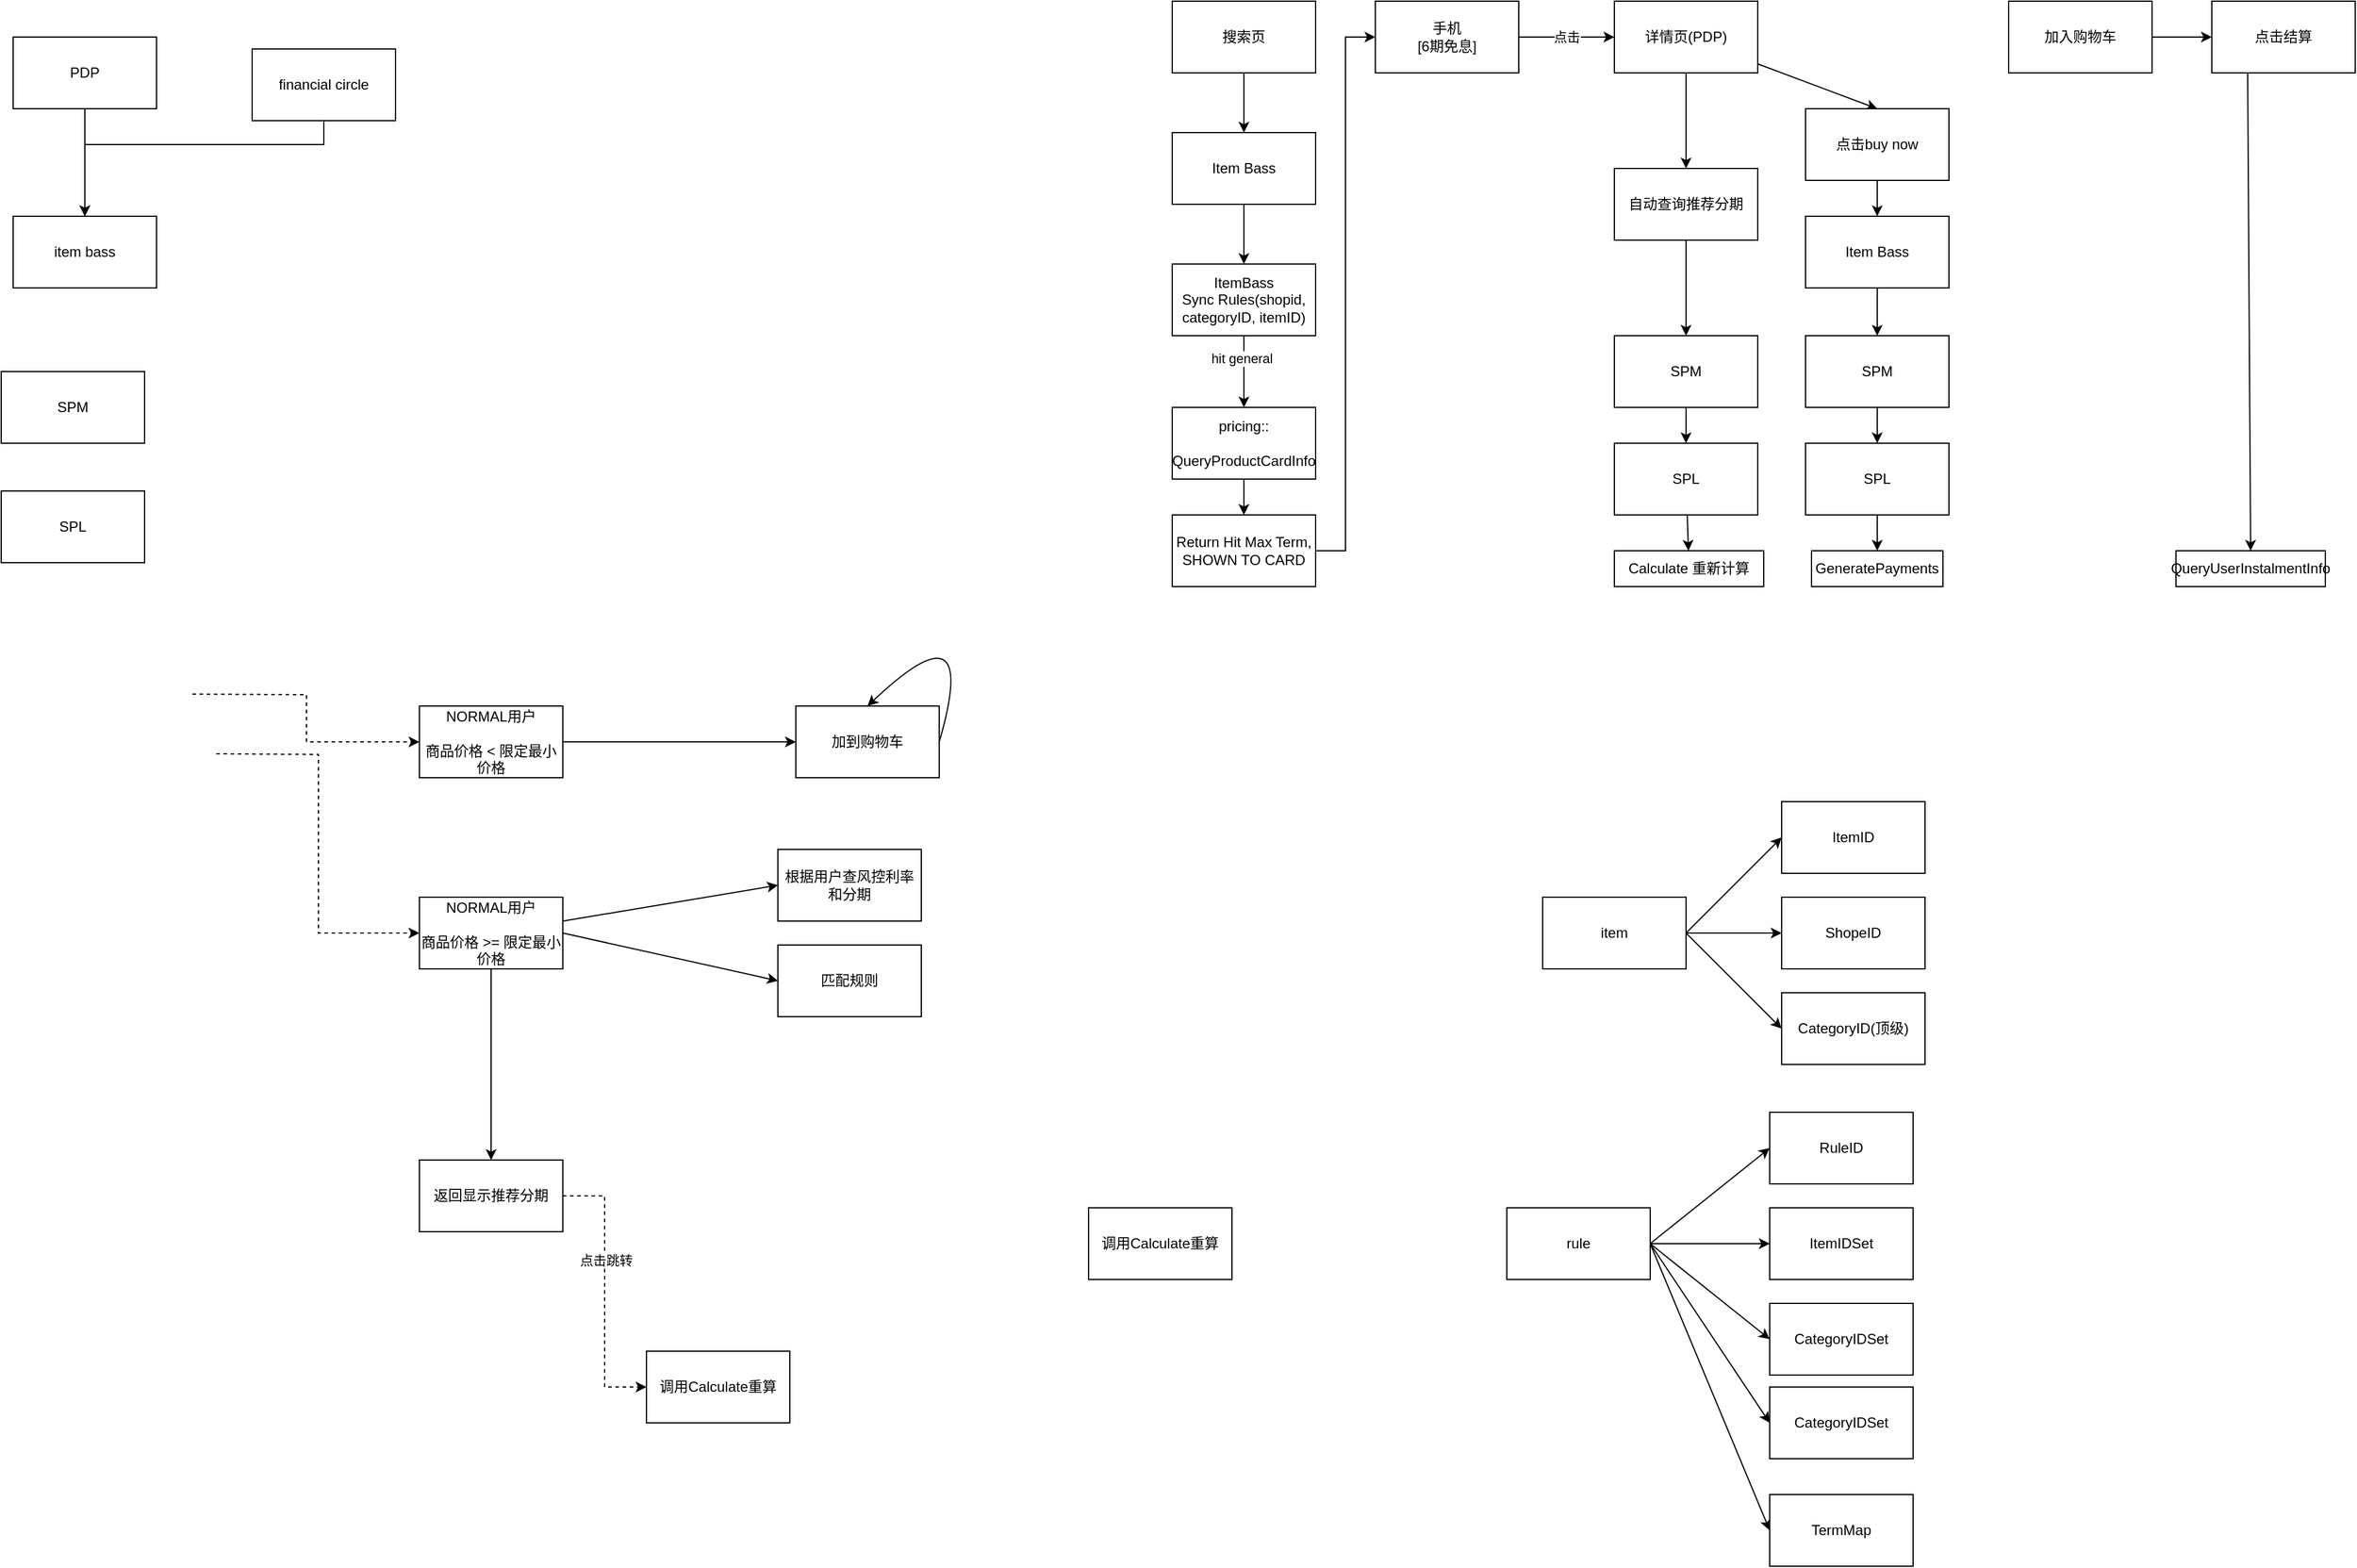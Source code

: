 <mxfile version="16.0.3" type="github">
  <diagram id="qffT36ghJf8w43PBpfuD" name="Page-1">
    <mxGraphModel dx="1985" dy="691" grid="1" gridSize="10" guides="1" tooltips="1" connect="1" arrows="1" fold="1" page="1" pageScale="1" pageWidth="850" pageHeight="1100" math="0" shadow="0">
      <root>
        <mxCell id="0" />
        <mxCell id="1" parent="0" />
        <mxCell id="V-UfMb08Sihv8kzXOCyC-6" style="edgeStyle=orthogonalEdgeStyle;rounded=0;orthogonalLoop=1;jettySize=auto;html=1;entryX=0.5;entryY=0;entryDx=0;entryDy=0;" edge="1" parent="1" source="V-UfMb08Sihv8kzXOCyC-1" target="V-UfMb08Sihv8kzXOCyC-2">
          <mxGeometry relative="1" as="geometry" />
        </mxCell>
        <mxCell id="V-UfMb08Sihv8kzXOCyC-1" value="PDP" style="rounded=0;whiteSpace=wrap;html=1;" vertex="1" parent="1">
          <mxGeometry x="-350" y="250" width="120" height="60" as="geometry" />
        </mxCell>
        <mxCell id="V-UfMb08Sihv8kzXOCyC-2" value="item bass" style="rounded=0;whiteSpace=wrap;html=1;" vertex="1" parent="1">
          <mxGeometry x="-350" y="400" width="120" height="60" as="geometry" />
        </mxCell>
        <mxCell id="V-UfMb08Sihv8kzXOCyC-3" value="SPM" style="rounded=0;whiteSpace=wrap;html=1;" vertex="1" parent="1">
          <mxGeometry x="-360" y="530" width="120" height="60" as="geometry" />
        </mxCell>
        <mxCell id="V-UfMb08Sihv8kzXOCyC-4" value="SPL" style="rounded=0;whiteSpace=wrap;html=1;" vertex="1" parent="1">
          <mxGeometry x="-360" y="630" width="120" height="60" as="geometry" />
        </mxCell>
        <mxCell id="V-UfMb08Sihv8kzXOCyC-7" style="edgeStyle=orthogonalEdgeStyle;rounded=0;orthogonalLoop=1;jettySize=auto;html=1;entryX=0.5;entryY=0;entryDx=0;entryDy=0;" edge="1" parent="1" source="V-UfMb08Sihv8kzXOCyC-5" target="V-UfMb08Sihv8kzXOCyC-2">
          <mxGeometry relative="1" as="geometry">
            <Array as="points">
              <mxPoint x="-90" y="340" />
              <mxPoint x="-290" y="340" />
            </Array>
          </mxGeometry>
        </mxCell>
        <mxCell id="V-UfMb08Sihv8kzXOCyC-5" value="financial circle" style="rounded=0;whiteSpace=wrap;html=1;" vertex="1" parent="1">
          <mxGeometry x="-150" y="260" width="120" height="60" as="geometry" />
        </mxCell>
        <mxCell id="V-UfMb08Sihv8kzXOCyC-8" value="加到购物车" style="rounded=0;whiteSpace=wrap;html=1;" vertex="1" parent="1">
          <mxGeometry x="305" y="810" width="120" height="60" as="geometry" />
        </mxCell>
        <mxCell id="V-UfMb08Sihv8kzXOCyC-9" value="" style="endArrow=classic;html=1;rounded=0;entryX=0;entryY=0.5;entryDx=0;entryDy=0;exitX=1;exitY=0.5;exitDx=0;exitDy=0;" edge="1" parent="1" source="V-UfMb08Sihv8kzXOCyC-10" target="V-UfMb08Sihv8kzXOCyC-8">
          <mxGeometry width="50" height="50" relative="1" as="geometry">
            <mxPoint x="170" y="840" as="sourcePoint" />
            <mxPoint x="150" y="800" as="targetPoint" />
          </mxGeometry>
        </mxCell>
        <mxCell id="V-UfMb08Sihv8kzXOCyC-23" style="edgeStyle=orthogonalEdgeStyle;rounded=0;orthogonalLoop=1;jettySize=auto;html=1;entryX=0;entryY=0.5;entryDx=0;entryDy=0;dashed=1;" edge="1" parent="1" target="V-UfMb08Sihv8kzXOCyC-12">
          <mxGeometry relative="1" as="geometry">
            <mxPoint x="-180" y="850" as="sourcePoint" />
          </mxGeometry>
        </mxCell>
        <mxCell id="V-UfMb08Sihv8kzXOCyC-24" style="edgeStyle=orthogonalEdgeStyle;rounded=0;orthogonalLoop=1;jettySize=auto;html=1;dashed=1;entryX=0;entryY=0.5;entryDx=0;entryDy=0;" edge="1" parent="1" target="V-UfMb08Sihv8kzXOCyC-10">
          <mxGeometry relative="1" as="geometry">
            <mxPoint x="-150" y="760" as="targetPoint" />
            <mxPoint x="-200" y="800" as="sourcePoint" />
          </mxGeometry>
        </mxCell>
        <mxCell id="V-UfMb08Sihv8kzXOCyC-10" value="NORMAL用户&lt;br&gt;&lt;br&gt;商品价格 &amp;lt; 限定最小价格" style="rounded=0;whiteSpace=wrap;html=1;" vertex="1" parent="1">
          <mxGeometry x="-10" y="810" width="120" height="60" as="geometry" />
        </mxCell>
        <mxCell id="V-UfMb08Sihv8kzXOCyC-11" value="" style="endArrow=classic;html=1;rounded=0;exitX=1;exitY=0.5;exitDx=0;exitDy=0;edgeStyle=orthogonalEdgeStyle;curved=1;entryX=0.5;entryY=0;entryDx=0;entryDy=0;" edge="1" parent="1" source="V-UfMb08Sihv8kzXOCyC-8" target="V-UfMb08Sihv8kzXOCyC-8">
          <mxGeometry width="50" height="50" relative="1" as="geometry">
            <mxPoint x="540" y="850" as="sourcePoint" />
            <mxPoint x="460" y="720" as="targetPoint" />
            <Array as="points">
              <mxPoint x="460" y="720" />
            </Array>
          </mxGeometry>
        </mxCell>
        <mxCell id="V-UfMb08Sihv8kzXOCyC-13" style="rounded=0;orthogonalLoop=1;jettySize=auto;html=1;entryX=0;entryY=0.5;entryDx=0;entryDy=0;" edge="1" parent="1" source="V-UfMb08Sihv8kzXOCyC-12" target="V-UfMb08Sihv8kzXOCyC-14">
          <mxGeometry relative="1" as="geometry">
            <mxPoint x="260" y="960" as="targetPoint" />
          </mxGeometry>
        </mxCell>
        <mxCell id="V-UfMb08Sihv8kzXOCyC-18" style="edgeStyle=orthogonalEdgeStyle;curved=1;rounded=0;orthogonalLoop=1;jettySize=auto;html=1;entryX=0.5;entryY=0;entryDx=0;entryDy=0;" edge="1" parent="1" source="V-UfMb08Sihv8kzXOCyC-12" target="V-UfMb08Sihv8kzXOCyC-17">
          <mxGeometry relative="1" as="geometry" />
        </mxCell>
        <mxCell id="V-UfMb08Sihv8kzXOCyC-12" value="NORMAL用户&lt;br&gt;&lt;br&gt;商品价格 &amp;gt;= 限定最小价格" style="rounded=0;whiteSpace=wrap;html=1;" vertex="1" parent="1">
          <mxGeometry x="-10" y="970" width="120" height="60" as="geometry" />
        </mxCell>
        <mxCell id="V-UfMb08Sihv8kzXOCyC-14" value="根据用户查风控利率和分期" style="rounded=0;whiteSpace=wrap;html=1;" vertex="1" parent="1">
          <mxGeometry x="290" y="930" width="120" height="60" as="geometry" />
        </mxCell>
        <mxCell id="V-UfMb08Sihv8kzXOCyC-15" value="匹配规则" style="rounded=0;whiteSpace=wrap;html=1;" vertex="1" parent="1">
          <mxGeometry x="290" y="1010" width="120" height="60" as="geometry" />
        </mxCell>
        <mxCell id="V-UfMb08Sihv8kzXOCyC-16" style="rounded=0;orthogonalLoop=1;jettySize=auto;html=1;entryX=0;entryY=0.5;entryDx=0;entryDy=0;exitX=1;exitY=0.5;exitDx=0;exitDy=0;" edge="1" parent="1" source="V-UfMb08Sihv8kzXOCyC-12" target="V-UfMb08Sihv8kzXOCyC-15">
          <mxGeometry relative="1" as="geometry">
            <mxPoint x="300" y="970" as="targetPoint" />
            <mxPoint x="130" y="970" as="sourcePoint" />
          </mxGeometry>
        </mxCell>
        <mxCell id="V-UfMb08Sihv8kzXOCyC-20" style="edgeStyle=orthogonalEdgeStyle;rounded=0;orthogonalLoop=1;jettySize=auto;html=1;entryX=0;entryY=0.5;entryDx=0;entryDy=0;dashed=1;" edge="1" parent="1" source="V-UfMb08Sihv8kzXOCyC-17" target="V-UfMb08Sihv8kzXOCyC-19">
          <mxGeometry relative="1" as="geometry" />
        </mxCell>
        <mxCell id="V-UfMb08Sihv8kzXOCyC-21" value="点击跳转" style="edgeLabel;html=1;align=center;verticalAlign=middle;resizable=0;points=[];" vertex="1" connectable="0" parent="V-UfMb08Sihv8kzXOCyC-20">
          <mxGeometry x="-0.232" y="1" relative="1" as="geometry">
            <mxPoint as="offset" />
          </mxGeometry>
        </mxCell>
        <mxCell id="V-UfMb08Sihv8kzXOCyC-17" value="返回显示推荐分期" style="rounded=0;whiteSpace=wrap;html=1;" vertex="1" parent="1">
          <mxGeometry x="-10" y="1190" width="120" height="60" as="geometry" />
        </mxCell>
        <mxCell id="V-UfMb08Sihv8kzXOCyC-19" value="调用Calculate重算" style="rounded=0;whiteSpace=wrap;html=1;" vertex="1" parent="1">
          <mxGeometry x="180" y="1350" width="120" height="60" as="geometry" />
        </mxCell>
        <mxCell id="V-UfMb08Sihv8kzXOCyC-22" value="调用Calculate重算" style="rounded=0;whiteSpace=wrap;html=1;" vertex="1" parent="1">
          <mxGeometry x="550" y="1230" width="120" height="60" as="geometry" />
        </mxCell>
        <mxCell id="V-UfMb08Sihv8kzXOCyC-26" style="edgeStyle=orthogonalEdgeStyle;rounded=0;orthogonalLoop=1;jettySize=auto;html=1;entryX=0.5;entryY=0;entryDx=0;entryDy=0;" edge="1" parent="1" source="V-UfMb08Sihv8kzXOCyC-25" target="V-UfMb08Sihv8kzXOCyC-27">
          <mxGeometry relative="1" as="geometry">
            <mxPoint x="680" y="400" as="targetPoint" />
          </mxGeometry>
        </mxCell>
        <mxCell id="V-UfMb08Sihv8kzXOCyC-25" value="搜索页" style="rounded=0;whiteSpace=wrap;html=1;" vertex="1" parent="1">
          <mxGeometry x="620" y="220" width="120" height="60" as="geometry" />
        </mxCell>
        <mxCell id="V-UfMb08Sihv8kzXOCyC-29" style="edgeStyle=orthogonalEdgeStyle;rounded=0;orthogonalLoop=1;jettySize=auto;html=1;entryX=0.5;entryY=0;entryDx=0;entryDy=0;" edge="1" parent="1" source="V-UfMb08Sihv8kzXOCyC-27" target="V-UfMb08Sihv8kzXOCyC-28">
          <mxGeometry relative="1" as="geometry" />
        </mxCell>
        <mxCell id="V-UfMb08Sihv8kzXOCyC-27" value="Item Bass" style="rounded=0;whiteSpace=wrap;html=1;" vertex="1" parent="1">
          <mxGeometry x="620" y="330" width="120" height="60" as="geometry" />
        </mxCell>
        <mxCell id="V-UfMb08Sihv8kzXOCyC-31" style="edgeStyle=orthogonalEdgeStyle;rounded=0;orthogonalLoop=1;jettySize=auto;html=1;entryX=0.5;entryY=0;entryDx=0;entryDy=0;" edge="1" parent="1" source="V-UfMb08Sihv8kzXOCyC-28" target="V-UfMb08Sihv8kzXOCyC-30">
          <mxGeometry relative="1" as="geometry" />
        </mxCell>
        <mxCell id="V-UfMb08Sihv8kzXOCyC-36" value="hit general" style="edgeLabel;html=1;align=center;verticalAlign=middle;resizable=0;points=[];" vertex="1" connectable="0" parent="V-UfMb08Sihv8kzXOCyC-31">
          <mxGeometry x="-0.367" y="-2" relative="1" as="geometry">
            <mxPoint as="offset" />
          </mxGeometry>
        </mxCell>
        <mxCell id="V-UfMb08Sihv8kzXOCyC-28" value="ItemBass &lt;br&gt;Sync Rules(shopid, categoryID, itemID)" style="rounded=0;whiteSpace=wrap;html=1;" vertex="1" parent="1">
          <mxGeometry x="620" y="440" width="120" height="60" as="geometry" />
        </mxCell>
        <mxCell id="V-UfMb08Sihv8kzXOCyC-32" style="edgeStyle=orthogonalEdgeStyle;rounded=0;orthogonalLoop=1;jettySize=auto;html=1;entryX=0;entryY=0.5;entryDx=0;entryDy=0;exitX=1;exitY=0.5;exitDx=0;exitDy=0;" edge="1" parent="1" source="V-UfMb08Sihv8kzXOCyC-37" target="V-UfMb08Sihv8kzXOCyC-46">
          <mxGeometry relative="1" as="geometry">
            <mxPoint x="870" y="280" as="targetPoint" />
          </mxGeometry>
        </mxCell>
        <mxCell id="V-UfMb08Sihv8kzXOCyC-38" style="edgeStyle=orthogonalEdgeStyle;rounded=0;orthogonalLoop=1;jettySize=auto;html=1;entryX=0.5;entryY=0;entryDx=0;entryDy=0;" edge="1" parent="1" source="V-UfMb08Sihv8kzXOCyC-30" target="V-UfMb08Sihv8kzXOCyC-37">
          <mxGeometry relative="1" as="geometry" />
        </mxCell>
        <mxCell id="V-UfMb08Sihv8kzXOCyC-30" value="pricing::&lt;br&gt;&lt;br&gt;QueryProductCardInfo" style="rounded=0;whiteSpace=wrap;html=1;" vertex="1" parent="1">
          <mxGeometry x="620" y="560" width="120" height="60" as="geometry" />
        </mxCell>
        <mxCell id="V-UfMb08Sihv8kzXOCyC-65" style="edgeStyle=none;rounded=0;orthogonalLoop=1;jettySize=auto;html=1;entryX=0.5;entryY=0;entryDx=0;entryDy=0;" edge="1" parent="1" source="V-UfMb08Sihv8kzXOCyC-33" target="V-UfMb08Sihv8kzXOCyC-66">
          <mxGeometry relative="1" as="geometry">
            <mxPoint x="1140" y="320" as="targetPoint" />
          </mxGeometry>
        </mxCell>
        <mxCell id="V-UfMb08Sihv8kzXOCyC-70" style="edgeStyle=none;rounded=0;orthogonalLoop=1;jettySize=auto;html=1;entryX=0.5;entryY=0;entryDx=0;entryDy=0;" edge="1" parent="1" source="V-UfMb08Sihv8kzXOCyC-33" target="V-UfMb08Sihv8kzXOCyC-71">
          <mxGeometry relative="1" as="geometry">
            <mxPoint x="1030" y="360" as="targetPoint" />
          </mxGeometry>
        </mxCell>
        <mxCell id="V-UfMb08Sihv8kzXOCyC-33" value="详情页(PDP)" style="rounded=0;whiteSpace=wrap;html=1;" vertex="1" parent="1">
          <mxGeometry x="990" y="220" width="120" height="60" as="geometry" />
        </mxCell>
        <mxCell id="V-UfMb08Sihv8kzXOCyC-37" value="Return Hit Max Term, SHOWN TO CARD" style="rounded=0;whiteSpace=wrap;html=1;" vertex="1" parent="1">
          <mxGeometry x="620" y="650" width="120" height="60" as="geometry" />
        </mxCell>
        <mxCell id="V-UfMb08Sihv8kzXOCyC-40" style="rounded=0;orthogonalLoop=1;jettySize=auto;html=1;entryX=0;entryY=0.5;entryDx=0;entryDy=0;exitX=1;exitY=0.5;exitDx=0;exitDy=0;" edge="1" parent="1" source="V-UfMb08Sihv8kzXOCyC-39" target="V-UfMb08Sihv8kzXOCyC-41">
          <mxGeometry relative="1" as="geometry">
            <mxPoint x="1050" y="960" as="targetPoint" />
          </mxGeometry>
        </mxCell>
        <mxCell id="V-UfMb08Sihv8kzXOCyC-39" value="item" style="rounded=0;whiteSpace=wrap;html=1;" vertex="1" parent="1">
          <mxGeometry x="930" y="970" width="120" height="60" as="geometry" />
        </mxCell>
        <mxCell id="V-UfMb08Sihv8kzXOCyC-41" value="ItemID" style="rounded=0;whiteSpace=wrap;html=1;" vertex="1" parent="1">
          <mxGeometry x="1130" y="890" width="120" height="60" as="geometry" />
        </mxCell>
        <mxCell id="V-UfMb08Sihv8kzXOCyC-42" value="ShopeID" style="rounded=0;whiteSpace=wrap;html=1;" vertex="1" parent="1">
          <mxGeometry x="1130" y="970" width="120" height="60" as="geometry" />
        </mxCell>
        <mxCell id="V-UfMb08Sihv8kzXOCyC-43" value="CategoryID(顶级)" style="rounded=0;whiteSpace=wrap;html=1;" vertex="1" parent="1">
          <mxGeometry x="1130" y="1050" width="120" height="60" as="geometry" />
        </mxCell>
        <mxCell id="V-UfMb08Sihv8kzXOCyC-44" style="rounded=0;orthogonalLoop=1;jettySize=auto;html=1;entryX=0;entryY=0.5;entryDx=0;entryDy=0;exitX=1;exitY=0.5;exitDx=0;exitDy=0;" edge="1" parent="1" source="V-UfMb08Sihv8kzXOCyC-39" target="V-UfMb08Sihv8kzXOCyC-42">
          <mxGeometry relative="1" as="geometry">
            <mxPoint x="1140" y="930" as="targetPoint" />
            <mxPoint x="967.5" y="1020" as="sourcePoint" />
          </mxGeometry>
        </mxCell>
        <mxCell id="V-UfMb08Sihv8kzXOCyC-45" style="rounded=0;orthogonalLoop=1;jettySize=auto;html=1;entryX=0;entryY=0.5;entryDx=0;entryDy=0;exitX=1;exitY=0.5;exitDx=0;exitDy=0;" edge="1" parent="1" source="V-UfMb08Sihv8kzXOCyC-39" target="V-UfMb08Sihv8kzXOCyC-43">
          <mxGeometry relative="1" as="geometry">
            <mxPoint x="1140" y="1010" as="targetPoint" />
            <mxPoint x="970" y="1050" as="sourcePoint" />
          </mxGeometry>
        </mxCell>
        <mxCell id="V-UfMb08Sihv8kzXOCyC-47" value="点击" style="edgeStyle=none;rounded=0;orthogonalLoop=1;jettySize=auto;html=1;entryX=0;entryY=0.5;entryDx=0;entryDy=0;" edge="1" parent="1" source="V-UfMb08Sihv8kzXOCyC-46" target="V-UfMb08Sihv8kzXOCyC-33">
          <mxGeometry relative="1" as="geometry" />
        </mxCell>
        <mxCell id="V-UfMb08Sihv8kzXOCyC-46" value="手机&lt;br&gt;[6期免息]" style="rounded=0;whiteSpace=wrap;html=1;" vertex="1" parent="1">
          <mxGeometry x="790" y="220" width="120" height="60" as="geometry" />
        </mxCell>
        <mxCell id="V-UfMb08Sihv8kzXOCyC-50" style="edgeStyle=none;rounded=0;orthogonalLoop=1;jettySize=auto;html=1;entryX=0;entryY=0.5;entryDx=0;entryDy=0;exitX=1;exitY=0.5;exitDx=0;exitDy=0;" edge="1" parent="1" source="V-UfMb08Sihv8kzXOCyC-48" target="V-UfMb08Sihv8kzXOCyC-49">
          <mxGeometry relative="1" as="geometry" />
        </mxCell>
        <mxCell id="V-UfMb08Sihv8kzXOCyC-52" style="edgeStyle=none;rounded=0;orthogonalLoop=1;jettySize=auto;html=1;entryX=0;entryY=0.5;entryDx=0;entryDy=0;" edge="1" parent="1" source="V-UfMb08Sihv8kzXOCyC-48" target="V-UfMb08Sihv8kzXOCyC-51">
          <mxGeometry relative="1" as="geometry" />
        </mxCell>
        <mxCell id="V-UfMb08Sihv8kzXOCyC-54" style="edgeStyle=none;rounded=0;orthogonalLoop=1;jettySize=auto;html=1;entryX=0;entryY=0.5;entryDx=0;entryDy=0;exitX=1;exitY=0.5;exitDx=0;exitDy=0;" edge="1" parent="1" source="V-UfMb08Sihv8kzXOCyC-48" target="V-UfMb08Sihv8kzXOCyC-53">
          <mxGeometry relative="1" as="geometry" />
        </mxCell>
        <mxCell id="V-UfMb08Sihv8kzXOCyC-62" style="edgeStyle=none;rounded=0;orthogonalLoop=1;jettySize=auto;html=1;entryX=0;entryY=0.5;entryDx=0;entryDy=0;exitX=1;exitY=0.5;exitDx=0;exitDy=0;" edge="1" parent="1" source="V-UfMb08Sihv8kzXOCyC-48" target="V-UfMb08Sihv8kzXOCyC-61">
          <mxGeometry relative="1" as="geometry" />
        </mxCell>
        <mxCell id="V-UfMb08Sihv8kzXOCyC-64" style="edgeStyle=none;rounded=0;orthogonalLoop=1;jettySize=auto;html=1;entryX=0;entryY=0.5;entryDx=0;entryDy=0;exitX=1;exitY=0.5;exitDx=0;exitDy=0;" edge="1" parent="1" source="V-UfMb08Sihv8kzXOCyC-48" target="V-UfMb08Sihv8kzXOCyC-63">
          <mxGeometry relative="1" as="geometry" />
        </mxCell>
        <mxCell id="V-UfMb08Sihv8kzXOCyC-48" value="rule" style="rounded=0;whiteSpace=wrap;html=1;" vertex="1" parent="1">
          <mxGeometry x="900" y="1230" width="120" height="60" as="geometry" />
        </mxCell>
        <mxCell id="V-UfMb08Sihv8kzXOCyC-49" value="RuleID" style="rounded=0;whiteSpace=wrap;html=1;" vertex="1" parent="1">
          <mxGeometry x="1120" y="1150" width="120" height="60" as="geometry" />
        </mxCell>
        <mxCell id="V-UfMb08Sihv8kzXOCyC-51" value="ItemIDSet" style="rounded=0;whiteSpace=wrap;html=1;" vertex="1" parent="1">
          <mxGeometry x="1120" y="1230" width="120" height="60" as="geometry" />
        </mxCell>
        <mxCell id="V-UfMb08Sihv8kzXOCyC-53" value="TermMap" style="rounded=0;whiteSpace=wrap;html=1;" vertex="1" parent="1">
          <mxGeometry x="1120" y="1470" width="120" height="60" as="geometry" />
        </mxCell>
        <mxCell id="V-UfMb08Sihv8kzXOCyC-58" style="edgeStyle=none;rounded=0;orthogonalLoop=1;jettySize=auto;html=1;entryX=0.5;entryY=0;entryDx=0;entryDy=0;" edge="1" parent="1" source="V-UfMb08Sihv8kzXOCyC-55" target="V-UfMb08Sihv8kzXOCyC-57">
          <mxGeometry relative="1" as="geometry" />
        </mxCell>
        <mxCell id="V-UfMb08Sihv8kzXOCyC-55" value="Item Bass" style="rounded=0;whiteSpace=wrap;html=1;" vertex="1" parent="1">
          <mxGeometry x="1150" y="400" width="120" height="60" as="geometry" />
        </mxCell>
        <mxCell id="V-UfMb08Sihv8kzXOCyC-60" style="edgeStyle=none;rounded=0;orthogonalLoop=1;jettySize=auto;html=1;" edge="1" parent="1" source="V-UfMb08Sihv8kzXOCyC-57" target="V-UfMb08Sihv8kzXOCyC-59">
          <mxGeometry relative="1" as="geometry" />
        </mxCell>
        <mxCell id="V-UfMb08Sihv8kzXOCyC-57" value="SPM" style="rounded=0;whiteSpace=wrap;html=1;" vertex="1" parent="1">
          <mxGeometry x="1150" y="500" width="120" height="60" as="geometry" />
        </mxCell>
        <mxCell id="V-UfMb08Sihv8kzXOCyC-68" style="edgeStyle=none;rounded=0;orthogonalLoop=1;jettySize=auto;html=1;entryX=0.5;entryY=0;entryDx=0;entryDy=0;" edge="1" parent="1" source="V-UfMb08Sihv8kzXOCyC-59" target="V-UfMb08Sihv8kzXOCyC-69">
          <mxGeometry relative="1" as="geometry">
            <mxPoint x="1150" y="690" as="targetPoint" />
          </mxGeometry>
        </mxCell>
        <mxCell id="V-UfMb08Sihv8kzXOCyC-59" value="SPL" style="rounded=0;whiteSpace=wrap;html=1;" vertex="1" parent="1">
          <mxGeometry x="1150" y="590" width="120" height="60" as="geometry" />
        </mxCell>
        <mxCell id="V-UfMb08Sihv8kzXOCyC-61" value="CategoryIDSet" style="rounded=0;whiteSpace=wrap;html=1;" vertex="1" parent="1">
          <mxGeometry x="1120" y="1310" width="120" height="60" as="geometry" />
        </mxCell>
        <mxCell id="V-UfMb08Sihv8kzXOCyC-63" value="CategoryIDSet" style="rounded=0;whiteSpace=wrap;html=1;" vertex="1" parent="1">
          <mxGeometry x="1120" y="1380" width="120" height="60" as="geometry" />
        </mxCell>
        <mxCell id="V-UfMb08Sihv8kzXOCyC-67" style="edgeStyle=none;rounded=0;orthogonalLoop=1;jettySize=auto;html=1;entryX=0.5;entryY=0;entryDx=0;entryDy=0;" edge="1" parent="1" source="V-UfMb08Sihv8kzXOCyC-66" target="V-UfMb08Sihv8kzXOCyC-55">
          <mxGeometry relative="1" as="geometry" />
        </mxCell>
        <mxCell id="V-UfMb08Sihv8kzXOCyC-66" value="点击buy now" style="rounded=0;whiteSpace=wrap;html=1;" vertex="1" parent="1">
          <mxGeometry x="1150" y="310" width="120" height="60" as="geometry" />
        </mxCell>
        <mxCell id="V-UfMb08Sihv8kzXOCyC-69" value="GeneratePayments" style="rounded=0;whiteSpace=wrap;html=1;" vertex="1" parent="1">
          <mxGeometry x="1155" y="680" width="110" height="30" as="geometry" />
        </mxCell>
        <mxCell id="V-UfMb08Sihv8kzXOCyC-74" style="edgeStyle=none;rounded=0;orthogonalLoop=1;jettySize=auto;html=1;entryX=0.5;entryY=0;entryDx=0;entryDy=0;" edge="1" parent="1" source="V-UfMb08Sihv8kzXOCyC-71" target="V-UfMb08Sihv8kzXOCyC-75">
          <mxGeometry relative="1" as="geometry">
            <mxPoint x="1040" y="490" as="targetPoint" />
          </mxGeometry>
        </mxCell>
        <mxCell id="V-UfMb08Sihv8kzXOCyC-71" value="自动查询推荐分期" style="rounded=0;whiteSpace=wrap;html=1;" vertex="1" parent="1">
          <mxGeometry x="990" y="360" width="120" height="60" as="geometry" />
        </mxCell>
        <mxCell id="V-UfMb08Sihv8kzXOCyC-77" style="edgeStyle=none;rounded=0;orthogonalLoop=1;jettySize=auto;html=1;" edge="1" parent="1" source="V-UfMb08Sihv8kzXOCyC-72" target="V-UfMb08Sihv8kzXOCyC-81">
          <mxGeometry relative="1" as="geometry">
            <mxPoint x="1050" y="680" as="targetPoint" />
          </mxGeometry>
        </mxCell>
        <mxCell id="V-UfMb08Sihv8kzXOCyC-72" value="SPL" style="rounded=0;whiteSpace=wrap;html=1;" vertex="1" parent="1">
          <mxGeometry x="990" y="590" width="120" height="60" as="geometry" />
        </mxCell>
        <mxCell id="V-UfMb08Sihv8kzXOCyC-76" style="edgeStyle=none;rounded=0;orthogonalLoop=1;jettySize=auto;html=1;entryX=0.5;entryY=0;entryDx=0;entryDy=0;" edge="1" parent="1" source="V-UfMb08Sihv8kzXOCyC-75" target="V-UfMb08Sihv8kzXOCyC-72">
          <mxGeometry relative="1" as="geometry" />
        </mxCell>
        <mxCell id="V-UfMb08Sihv8kzXOCyC-75" value="SPM" style="rounded=0;whiteSpace=wrap;html=1;" vertex="1" parent="1">
          <mxGeometry x="990" y="500" width="120" height="60" as="geometry" />
        </mxCell>
        <mxCell id="V-UfMb08Sihv8kzXOCyC-78" value="QueryUserInstalmentInfo" style="rounded=0;whiteSpace=wrap;html=1;" vertex="1" parent="1">
          <mxGeometry x="1460" y="680" width="125" height="30" as="geometry" />
        </mxCell>
        <mxCell id="V-UfMb08Sihv8kzXOCyC-80" style="edgeStyle=none;rounded=0;orthogonalLoop=1;jettySize=auto;html=1;entryX=0.5;entryY=0;entryDx=0;entryDy=0;exitX=0.25;exitY=1;exitDx=0;exitDy=0;" edge="1" parent="1" source="V-UfMb08Sihv8kzXOCyC-79" target="V-UfMb08Sihv8kzXOCyC-78">
          <mxGeometry relative="1" as="geometry" />
        </mxCell>
        <mxCell id="V-UfMb08Sihv8kzXOCyC-79" value="点击结算" style="rounded=0;whiteSpace=wrap;html=1;" vertex="1" parent="1">
          <mxGeometry x="1490" y="220" width="120" height="60" as="geometry" />
        </mxCell>
        <mxCell id="V-UfMb08Sihv8kzXOCyC-81" value="Calculate 重新计算" style="rounded=0;whiteSpace=wrap;html=1;" vertex="1" parent="1">
          <mxGeometry x="990" y="680" width="125" height="30" as="geometry" />
        </mxCell>
        <mxCell id="V-UfMb08Sihv8kzXOCyC-84" style="edgeStyle=none;rounded=0;orthogonalLoop=1;jettySize=auto;html=1;entryX=0;entryY=0.5;entryDx=0;entryDy=0;" edge="1" parent="1" source="V-UfMb08Sihv8kzXOCyC-83" target="V-UfMb08Sihv8kzXOCyC-79">
          <mxGeometry relative="1" as="geometry" />
        </mxCell>
        <mxCell id="V-UfMb08Sihv8kzXOCyC-83" value="加入购物车" style="rounded=0;whiteSpace=wrap;html=1;" vertex="1" parent="1">
          <mxGeometry x="1320" y="220" width="120" height="60" as="geometry" />
        </mxCell>
      </root>
    </mxGraphModel>
  </diagram>
</mxfile>
